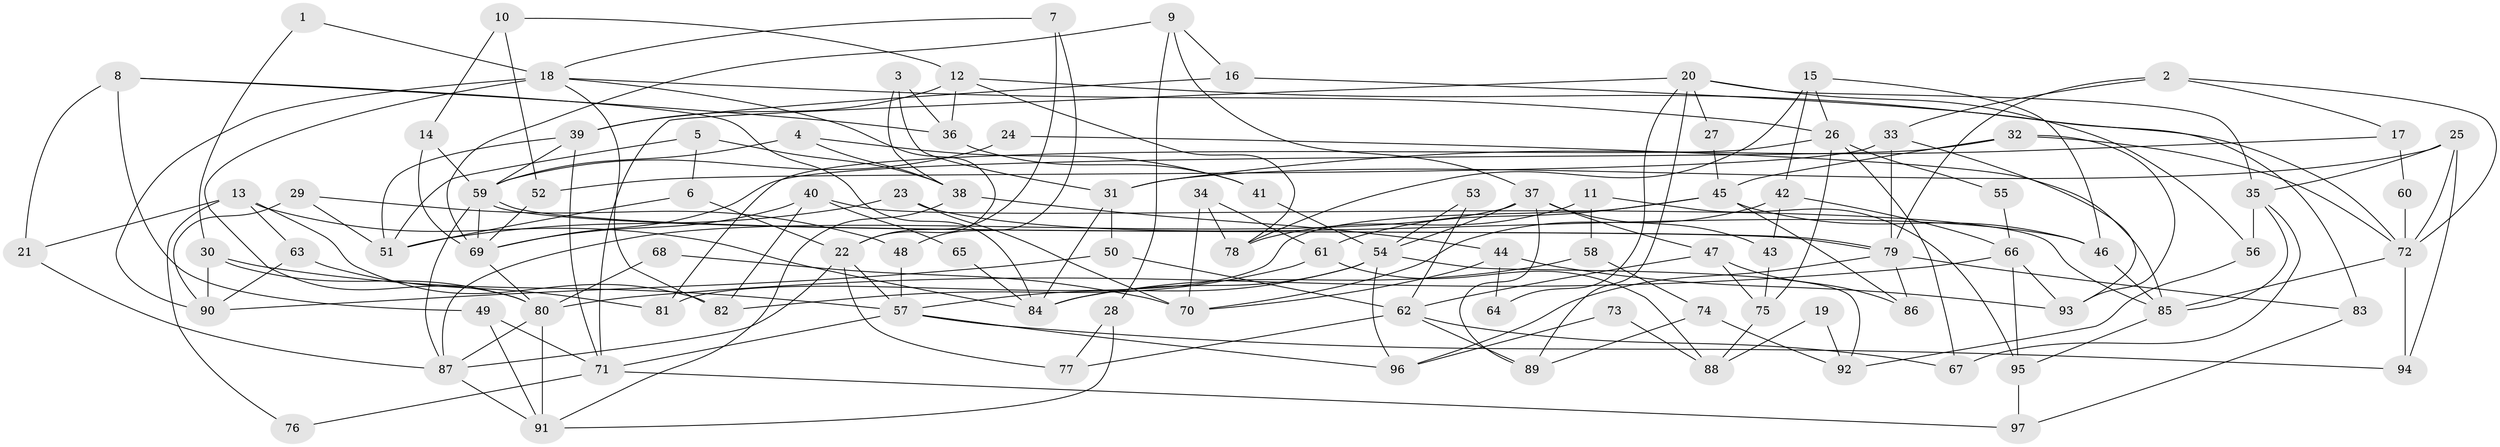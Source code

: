 // Generated by graph-tools (version 1.1) at 2025/51/03/09/25 04:51:14]
// undirected, 97 vertices, 194 edges
graph export_dot {
graph [start="1"]
  node [color=gray90,style=filled];
  1;
  2;
  3;
  4;
  5;
  6;
  7;
  8;
  9;
  10;
  11;
  12;
  13;
  14;
  15;
  16;
  17;
  18;
  19;
  20;
  21;
  22;
  23;
  24;
  25;
  26;
  27;
  28;
  29;
  30;
  31;
  32;
  33;
  34;
  35;
  36;
  37;
  38;
  39;
  40;
  41;
  42;
  43;
  44;
  45;
  46;
  47;
  48;
  49;
  50;
  51;
  52;
  53;
  54;
  55;
  56;
  57;
  58;
  59;
  60;
  61;
  62;
  63;
  64;
  65;
  66;
  67;
  68;
  69;
  70;
  71;
  72;
  73;
  74;
  75;
  76;
  77;
  78;
  79;
  80;
  81;
  82;
  83;
  84;
  85;
  86;
  87;
  88;
  89;
  90;
  91;
  92;
  93;
  94;
  95;
  96;
  97;
  1 -- 18;
  1 -- 30;
  2 -- 79;
  2 -- 33;
  2 -- 17;
  2 -- 72;
  3 -- 36;
  3 -- 38;
  3 -- 31;
  4 -- 59;
  4 -- 41;
  4 -- 38;
  5 -- 38;
  5 -- 6;
  5 -- 51;
  6 -- 22;
  6 -- 51;
  7 -- 22;
  7 -- 18;
  7 -- 48;
  8 -- 84;
  8 -- 49;
  8 -- 21;
  8 -- 36;
  9 -- 37;
  9 -- 69;
  9 -- 16;
  9 -- 28;
  10 -- 14;
  10 -- 12;
  10 -- 52;
  11 -- 78;
  11 -- 95;
  11 -- 58;
  12 -- 39;
  12 -- 72;
  12 -- 36;
  12 -- 78;
  13 -- 82;
  13 -- 21;
  13 -- 63;
  13 -- 76;
  13 -- 84;
  14 -- 69;
  14 -- 59;
  15 -- 46;
  15 -- 26;
  15 -- 42;
  15 -- 78;
  16 -- 39;
  16 -- 83;
  17 -- 31;
  17 -- 60;
  18 -- 80;
  18 -- 22;
  18 -- 26;
  18 -- 82;
  18 -- 90;
  19 -- 88;
  19 -- 92;
  20 -- 89;
  20 -- 35;
  20 -- 27;
  20 -- 56;
  20 -- 64;
  20 -- 71;
  21 -- 87;
  22 -- 87;
  22 -- 57;
  22 -- 77;
  23 -- 51;
  23 -- 46;
  23 -- 70;
  24 -- 85;
  24 -- 59;
  25 -- 72;
  25 -- 31;
  25 -- 35;
  25 -- 94;
  26 -- 67;
  26 -- 55;
  26 -- 75;
  26 -- 81;
  27 -- 45;
  28 -- 91;
  28 -- 77;
  29 -- 90;
  29 -- 51;
  29 -- 48;
  30 -- 57;
  30 -- 90;
  30 -- 80;
  31 -- 84;
  31 -- 50;
  32 -- 45;
  32 -- 93;
  32 -- 69;
  32 -- 72;
  33 -- 79;
  33 -- 52;
  33 -- 93;
  34 -- 61;
  34 -- 78;
  34 -- 70;
  35 -- 85;
  35 -- 56;
  35 -- 67;
  36 -- 41;
  37 -- 87;
  37 -- 54;
  37 -- 43;
  37 -- 47;
  37 -- 89;
  38 -- 44;
  38 -- 91;
  39 -- 59;
  39 -- 71;
  39 -- 51;
  40 -- 69;
  40 -- 85;
  40 -- 65;
  40 -- 82;
  41 -- 54;
  42 -- 70;
  42 -- 43;
  42 -- 66;
  43 -- 75;
  44 -- 70;
  44 -- 93;
  44 -- 64;
  45 -- 86;
  45 -- 81;
  45 -- 46;
  45 -- 61;
  46 -- 85;
  47 -- 75;
  47 -- 62;
  47 -- 86;
  48 -- 57;
  49 -- 91;
  49 -- 71;
  50 -- 62;
  50 -- 90;
  52 -- 69;
  53 -- 54;
  53 -- 62;
  54 -- 57;
  54 -- 92;
  54 -- 84;
  54 -- 96;
  55 -- 66;
  56 -- 92;
  57 -- 94;
  57 -- 71;
  57 -- 96;
  58 -- 84;
  58 -- 74;
  59 -- 79;
  59 -- 79;
  59 -- 69;
  59 -- 87;
  60 -- 72;
  61 -- 82;
  61 -- 88;
  62 -- 77;
  62 -- 67;
  62 -- 89;
  63 -- 90;
  63 -- 81;
  65 -- 84;
  66 -- 80;
  66 -- 93;
  66 -- 95;
  68 -- 70;
  68 -- 80;
  69 -- 80;
  71 -- 76;
  71 -- 97;
  72 -- 85;
  72 -- 94;
  73 -- 88;
  73 -- 96;
  74 -- 89;
  74 -- 92;
  75 -- 88;
  79 -- 96;
  79 -- 83;
  79 -- 86;
  80 -- 91;
  80 -- 87;
  83 -- 97;
  85 -- 95;
  87 -- 91;
  95 -- 97;
}
